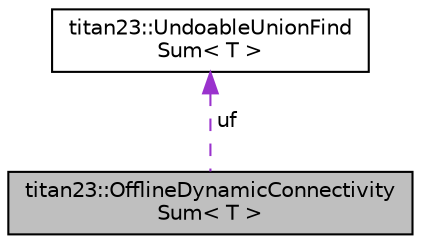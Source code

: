 digraph "titan23::OfflineDynamicConnectivitySum&lt; T &gt;"
{
 // LATEX_PDF_SIZE
  edge [fontname="Helvetica",fontsize="10",labelfontname="Helvetica",labelfontsize="10"];
  node [fontname="Helvetica",fontsize="10",shape=record];
  Node1 [label="titan23::OfflineDynamicConnectivity\lSum\< T \>",height=0.2,width=0.4,color="black", fillcolor="grey75", style="filled", fontcolor="black",tooltip=" "];
  Node2 -> Node1 [dir="back",color="darkorchid3",fontsize="10",style="dashed",label=" uf" ,fontname="Helvetica"];
  Node2 [label="titan23::UndoableUnionFind\lSum\< T \>",height=0.2,width=0.4,color="black", fillcolor="white", style="filled",URL="$classtitan23_1_1UndoableUnionFindSum.html",tooltip=" "];
}

